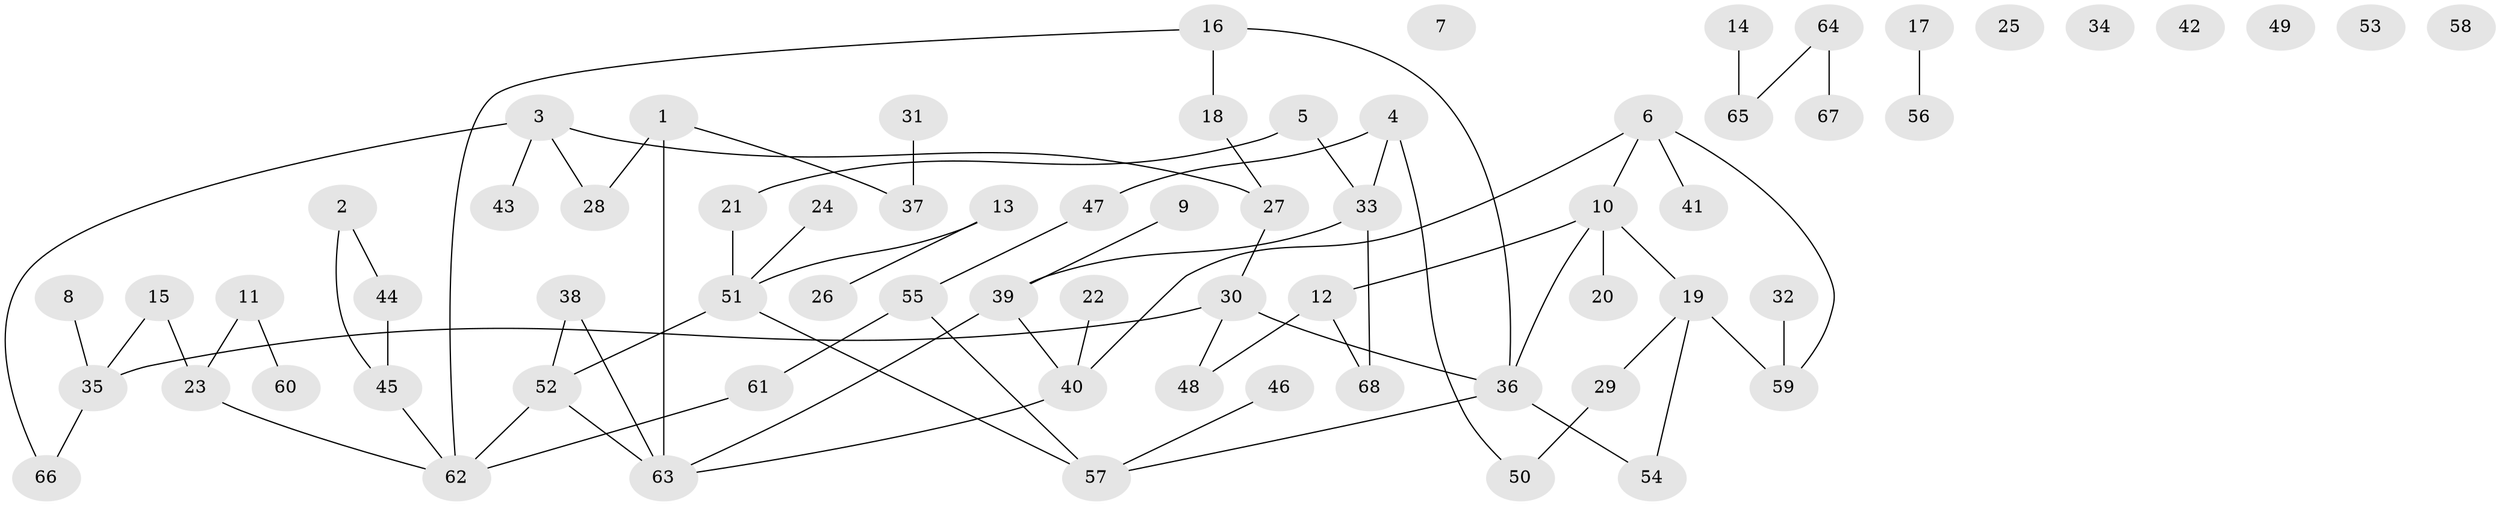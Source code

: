 // Generated by graph-tools (version 1.1) at 2025/00/03/09/25 03:00:55]
// undirected, 68 vertices, 75 edges
graph export_dot {
graph [start="1"]
  node [color=gray90,style=filled];
  1;
  2;
  3;
  4;
  5;
  6;
  7;
  8;
  9;
  10;
  11;
  12;
  13;
  14;
  15;
  16;
  17;
  18;
  19;
  20;
  21;
  22;
  23;
  24;
  25;
  26;
  27;
  28;
  29;
  30;
  31;
  32;
  33;
  34;
  35;
  36;
  37;
  38;
  39;
  40;
  41;
  42;
  43;
  44;
  45;
  46;
  47;
  48;
  49;
  50;
  51;
  52;
  53;
  54;
  55;
  56;
  57;
  58;
  59;
  60;
  61;
  62;
  63;
  64;
  65;
  66;
  67;
  68;
  1 -- 28;
  1 -- 37;
  1 -- 63;
  2 -- 44;
  2 -- 45;
  3 -- 27;
  3 -- 28;
  3 -- 43;
  3 -- 66;
  4 -- 33;
  4 -- 47;
  4 -- 50;
  5 -- 21;
  5 -- 33;
  6 -- 10;
  6 -- 40;
  6 -- 41;
  6 -- 59;
  8 -- 35;
  9 -- 39;
  10 -- 12;
  10 -- 19;
  10 -- 20;
  10 -- 36;
  11 -- 23;
  11 -- 60;
  12 -- 48;
  12 -- 68;
  13 -- 26;
  13 -- 51;
  14 -- 65;
  15 -- 23;
  15 -- 35;
  16 -- 18;
  16 -- 36;
  16 -- 62;
  17 -- 56;
  18 -- 27;
  19 -- 29;
  19 -- 54;
  19 -- 59;
  21 -- 51;
  22 -- 40;
  23 -- 62;
  24 -- 51;
  27 -- 30;
  29 -- 50;
  30 -- 35;
  30 -- 36;
  30 -- 48;
  31 -- 37;
  32 -- 59;
  33 -- 39;
  33 -- 68;
  35 -- 66;
  36 -- 54;
  36 -- 57;
  38 -- 52;
  38 -- 63;
  39 -- 40;
  39 -- 63;
  40 -- 63;
  44 -- 45;
  45 -- 62;
  46 -- 57;
  47 -- 55;
  51 -- 52;
  51 -- 57;
  52 -- 62;
  52 -- 63;
  55 -- 57;
  55 -- 61;
  61 -- 62;
  64 -- 65;
  64 -- 67;
}
